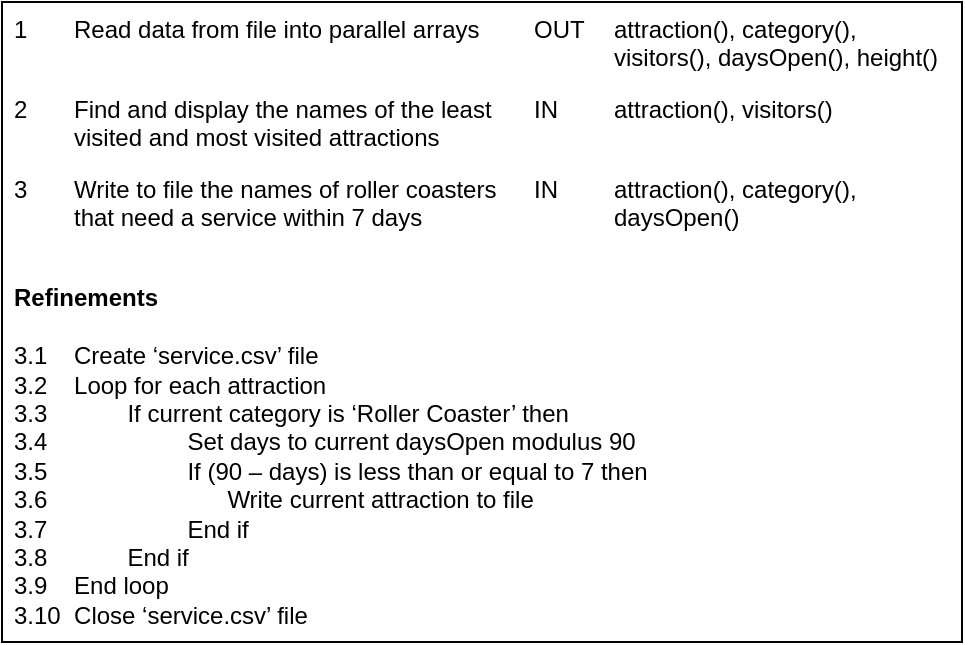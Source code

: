 <mxfile version="24.7.8" pages="4">
  <diagram id="Wb2tyo1ti-DSQy7-LSAl" name="pc">
    <mxGraphModel dx="882" dy="677" grid="1" gridSize="10" guides="1" tooltips="1" connect="1" arrows="1" fold="1" page="1" pageScale="1" pageWidth="1169" pageHeight="827" math="0" shadow="0">
      <root>
        <mxCell id="0" />
        <mxCell id="1" parent="0" />
        <mxCell id="xFM741aIUmRi7CFWQs0O-26" value="Read data from file into parallel arrays" style="rounded=0;whiteSpace=wrap;html=1;align=left;verticalAlign=top;spacing=2;spacingLeft=4;spacingRight=4;strokeColor=none;" parent="1" vertex="1">
          <mxGeometry x="430" y="200" width="230" height="40" as="geometry" />
        </mxCell>
        <mxCell id="xFM741aIUmRi7CFWQs0O-28" value="OUT" style="rounded=0;whiteSpace=wrap;html=1;align=left;verticalAlign=top;spacing=2;spacingLeft=4;spacingRight=4;strokeColor=none;" parent="1" vertex="1">
          <mxGeometry x="660" y="200" width="40" height="40" as="geometry" />
        </mxCell>
        <mxCell id="xFM741aIUmRi7CFWQs0O-30" value="attraction(), category(), visitors(), daysOpen(), height()" style="rounded=0;whiteSpace=wrap;html=1;align=left;verticalAlign=top;spacing=2;spacingLeft=4;spacingRight=4;strokeColor=none;" parent="1" vertex="1">
          <mxGeometry x="700" y="200" width="180" height="40" as="geometry" />
        </mxCell>
        <mxCell id="xFM741aIUmRi7CFWQs0O-31" value="Find and display the names of the least visited and most visited attractions&amp;nbsp;" style="rounded=0;whiteSpace=wrap;html=1;align=left;verticalAlign=top;spacing=2;spacingLeft=4;spacingRight=4;strokeColor=none;" parent="1" vertex="1">
          <mxGeometry x="430" y="240" width="230" height="40" as="geometry" />
        </mxCell>
        <mxCell id="xFM741aIUmRi7CFWQs0O-32" value="IN" style="rounded=0;whiteSpace=wrap;html=1;align=left;verticalAlign=top;spacing=2;spacingLeft=4;spacingRight=4;strokeColor=none;" parent="1" vertex="1">
          <mxGeometry x="660" y="240" width="40" height="40" as="geometry" />
        </mxCell>
        <mxCell id="xFM741aIUmRi7CFWQs0O-33" value="IN" style="rounded=0;whiteSpace=wrap;html=1;align=left;verticalAlign=top;spacing=2;spacingLeft=4;spacingRight=4;strokeColor=none;" parent="1" vertex="1">
          <mxGeometry x="660" y="280" width="40" height="40" as="geometry" />
        </mxCell>
        <mxCell id="xFM741aIUmRi7CFWQs0O-34" value="attraction(), visitors()" style="rounded=0;whiteSpace=wrap;html=1;align=left;verticalAlign=top;spacing=2;spacingLeft=4;spacingRight=4;strokeColor=none;" parent="1" vertex="1">
          <mxGeometry x="700" y="240" width="180" height="40" as="geometry" />
        </mxCell>
        <mxCell id="xFM741aIUmRi7CFWQs0O-35" value="attraction(), category(), daysOpen()" style="rounded=0;whiteSpace=wrap;html=1;align=left;verticalAlign=top;spacing=2;spacingLeft=4;spacingRight=4;strokeColor=none;" parent="1" vertex="1">
          <mxGeometry x="700" y="280" width="180" height="40" as="geometry" />
        </mxCell>
        <mxCell id="xFM741aIUmRi7CFWQs0O-36" value="Write to file the names of roller coasters that need a service within 7 days" style="rounded=0;whiteSpace=wrap;html=1;align=left;verticalAlign=top;spacing=2;spacingLeft=4;spacingRight=4;strokeColor=none;" parent="1" vertex="1">
          <mxGeometry x="430" y="280" width="230" height="40" as="geometry" />
        </mxCell>
        <mxCell id="xFM741aIUmRi7CFWQs0O-37" value="1" style="rounded=0;whiteSpace=wrap;html=1;align=left;verticalAlign=top;spacing=2;spacingLeft=4;spacingRight=4;strokeColor=none;" parent="1" vertex="1">
          <mxGeometry x="400" y="200" width="30" height="40" as="geometry" />
        </mxCell>
        <mxCell id="xFM741aIUmRi7CFWQs0O-38" value="2" style="rounded=0;whiteSpace=wrap;html=1;align=left;verticalAlign=top;spacing=2;spacingLeft=4;spacingRight=4;strokeColor=none;" parent="1" vertex="1">
          <mxGeometry x="400" y="240" width="30" height="40" as="geometry" />
        </mxCell>
        <mxCell id="xFM741aIUmRi7CFWQs0O-39" value="3" style="rounded=0;whiteSpace=wrap;html=1;align=left;verticalAlign=top;spacing=2;spacingLeft=4;spacingRight=4;strokeColor=none;" parent="1" vertex="1">
          <mxGeometry x="400" y="280" width="30" height="40" as="geometry" />
        </mxCell>
        <mxCell id="xFM741aIUmRi7CFWQs0O-40" value="&lt;b&gt;&lt;br&gt;Refinements&lt;/b&gt;&lt;br&gt;&lt;br&gt;3.1&amp;nbsp;&amp;nbsp;&amp;nbsp; Create ‘service.csv’ file&lt;br&gt;3.2&amp;nbsp;&amp;nbsp;&amp;nbsp; Loop for each attraction&lt;br&gt;3.3&amp;nbsp;&amp;nbsp;&amp;nbsp;&amp;nbsp;&amp;nbsp;&amp;nbsp;&amp;nbsp;&amp;nbsp;&amp;nbsp;&amp;nbsp;&amp;nbsp; If current category is ‘Roller Coaster’ then&lt;br&gt;3.4&amp;nbsp;&amp;nbsp;&amp;nbsp;&amp;nbsp;&amp;nbsp;&amp;nbsp;&amp;nbsp;&amp;nbsp;&amp;nbsp;&amp;nbsp;&amp;nbsp;&amp;nbsp;&amp;nbsp;&amp;nbsp;&amp;nbsp;&amp;nbsp;&amp;nbsp;&amp;nbsp;&amp;nbsp;&amp;nbsp; Set days to current daysOpen modulus 90&lt;br&gt;3.5&amp;nbsp;&amp;nbsp;&amp;nbsp;&amp;nbsp;&amp;nbsp;&amp;nbsp;&amp;nbsp;&amp;nbsp;&amp;nbsp;&amp;nbsp;&amp;nbsp;&amp;nbsp;&amp;nbsp;&amp;nbsp;&amp;nbsp;&amp;nbsp;&amp;nbsp;&amp;nbsp;&amp;nbsp;&amp;nbsp; If (90 – days) is less than or equal to 7 then&lt;br&gt;3.6&amp;nbsp;&amp;nbsp;&amp;nbsp;&amp;nbsp;&amp;nbsp;&amp;nbsp;&amp;nbsp;&amp;nbsp;&amp;nbsp;&amp;nbsp;&amp;nbsp;&amp;nbsp;&amp;nbsp;&amp;nbsp;&amp;nbsp;&amp;nbsp;&amp;nbsp;&amp;nbsp;&amp;nbsp;&amp;nbsp;&amp;nbsp;&amp;nbsp;&amp;nbsp;&amp;nbsp;&amp;nbsp;&amp;nbsp; Write&amp;nbsp;current attraction to file&lt;br&gt;3.7&amp;nbsp;&amp;nbsp;&amp;nbsp;&amp;nbsp;&amp;nbsp;&amp;nbsp;&amp;nbsp;&amp;nbsp;&amp;nbsp;&amp;nbsp;&amp;nbsp;&amp;nbsp;&amp;nbsp;&amp;nbsp;&amp;nbsp;&amp;nbsp;&amp;nbsp;&amp;nbsp;&amp;nbsp;&amp;nbsp; End if&lt;br&gt;3.8&amp;nbsp;&amp;nbsp;&amp;nbsp;&amp;nbsp;&amp;nbsp;&amp;nbsp;&amp;nbsp;&amp;nbsp;&amp;nbsp;&amp;nbsp;&amp;nbsp; End if&lt;br&gt;3.9&amp;nbsp;&amp;nbsp;&amp;nbsp; End loop&lt;br&gt;3.10&amp;nbsp; Close ‘service.csv’ file" style="rounded=0;verticalAlign=top;align=left;spacingLeft=4;spacingRight=4;horizontal=1;fontStyle=0;html=1;strokeColor=none;" parent="1" vertex="1">
          <mxGeometry x="400" y="320" width="480" height="190" as="geometry" />
        </mxCell>
        <mxCell id="HJJkClxjVFEAcqCunxAE-2" value="" style="rounded=0;whiteSpace=wrap;html=1;fillColor=none;" parent="1" vertex="1">
          <mxGeometry x="400" y="200" width="480" height="320" as="geometry" />
        </mxCell>
      </root>
    </mxGraphModel>
  </diagram>
  <diagram id="rixkyah6m9kLtBdBK0iV" name="tt">
    <mxGraphModel dx="882" dy="677" grid="1" gridSize="10" guides="1" tooltips="1" connect="1" arrows="1" fold="1" page="1" pageScale="1" pageWidth="1169" pageHeight="827" math="0" shadow="0">
      <root>
        <mxCell id="0" />
        <mxCell id="1" parent="0" />
        <mxCell id="edKIq7crGZylfQP5pC1n-1" value="" style="rounded=0;whiteSpace=wrap;html=1;align=left;verticalAlign=middle;spacing=2;spacingLeft=4;spacingRight=4;strokeColor=default;" parent="1" vertex="1">
          <mxGeometry x="510" y="200" width="150" height="40" as="geometry" />
        </mxCell>
        <mxCell id="edKIq7crGZylfQP5pC1n-2" value="" style="rounded=0;whiteSpace=wrap;html=1;align=left;verticalAlign=middle;spacing=2;spacingLeft=4;spacingRight=4;strokeColor=default;" parent="1" vertex="1">
          <mxGeometry x="660" y="200" width="60" height="40" as="geometry" />
        </mxCell>
        <mxCell id="edKIq7crGZylfQP5pC1n-3" value="" style="rounded=0;whiteSpace=wrap;html=1;align=left;verticalAlign=middle;spacing=2;spacingLeft=4;spacingRight=4;strokeColor=default;" parent="1" vertex="1">
          <mxGeometry x="720" y="200" width="170" height="40" as="geometry" />
        </mxCell>
        <mxCell id="edKIq7crGZylfQP5pC1n-4" value="" style="rounded=0;whiteSpace=wrap;html=1;align=left;verticalAlign=middle;spacing=2;spacingLeft=4;spacingRight=4;strokeColor=default;" parent="1" vertex="1">
          <mxGeometry x="510" y="240" width="150" height="40" as="geometry" />
        </mxCell>
        <mxCell id="edKIq7crGZylfQP5pC1n-5" value="" style="rounded=0;whiteSpace=wrap;html=1;align=left;verticalAlign=middle;spacing=2;spacingLeft=4;spacingRight=4;strokeColor=default;" parent="1" vertex="1">
          <mxGeometry x="660" y="240" width="60" height="40" as="geometry" />
        </mxCell>
        <mxCell id="edKIq7crGZylfQP5pC1n-6" value="" style="rounded=0;whiteSpace=wrap;html=1;align=left;verticalAlign=middle;spacing=2;spacingLeft=4;spacingRight=4;strokeColor=default;" parent="1" vertex="1">
          <mxGeometry x="660" y="280" width="60" height="40" as="geometry" />
        </mxCell>
        <mxCell id="edKIq7crGZylfQP5pC1n-7" value="" style="rounded=0;whiteSpace=wrap;html=1;align=left;verticalAlign=middle;spacing=2;spacingLeft=4;spacingRight=4;strokeColor=default;" parent="1" vertex="1">
          <mxGeometry x="720" y="240" width="170" height="40" as="geometry" />
        </mxCell>
        <mxCell id="edKIq7crGZylfQP5pC1n-8" value="" style="rounded=0;whiteSpace=wrap;html=1;align=left;verticalAlign=middle;spacing=2;spacingLeft=4;spacingRight=4;strokeColor=default;" parent="1" vertex="1">
          <mxGeometry x="720" y="280" width="170" height="40" as="geometry" />
        </mxCell>
        <mxCell id="edKIq7crGZylfQP5pC1n-9" value="" style="rounded=0;whiteSpace=wrap;html=1;align=left;verticalAlign=middle;spacing=2;spacingLeft=4;spacingRight=4;strokeColor=default;" parent="1" vertex="1">
          <mxGeometry x="510" y="280" width="150" height="40" as="geometry" />
        </mxCell>
        <mxCell id="edKIq7crGZylfQP5pC1n-10" value="1st iteration" style="rounded=0;whiteSpace=wrap;html=1;align=left;verticalAlign=middle;spacing=2;spacingLeft=4;spacingRight=4;strokeColor=default;fillColor=#D4D4D4;" parent="1" vertex="1">
          <mxGeometry x="430" y="200" width="80" height="40" as="geometry" />
        </mxCell>
        <mxCell id="edKIq7crGZylfQP5pC1n-15" value="&lt;div&gt;If current category is&lt;/div&gt;&lt;div&gt;&lt;span style=&quot;background-color: initial;&quot;&gt;‘Roller Coaster’&amp;nbsp;&amp;nbsp;&lt;/span&gt;&lt;/div&gt;" style="rounded=0;whiteSpace=wrap;html=1;align=left;verticalAlign=middle;spacing=2;spacingLeft=4;spacingRight=4;strokeColor=default;fillColor=#d4d4d4;" parent="1" vertex="1">
          <mxGeometry x="510" y="160" width="150" height="40" as="geometry" />
        </mxCell>
        <mxCell id="edKIq7crGZylfQP5pC1n-16" value="days" style="rounded=0;whiteSpace=wrap;html=1;align=left;verticalAlign=middle;spacing=2;spacingLeft=4;spacingRight=4;strokeColor=default;fillColor=#d4d4d4;" parent="1" vertex="1">
          <mxGeometry x="660" y="160" width="60" height="40" as="geometry" />
        </mxCell>
        <mxCell id="edKIq7crGZylfQP5pC1n-17" value="&lt;div&gt;If (90 – days) is less than or&lt;/div&gt;&lt;div&gt;&lt;span style=&quot;background-color: initial;&quot;&gt;equal to 7&lt;/span&gt;&lt;/div&gt;" style="rounded=0;whiteSpace=wrap;html=1;align=left;verticalAlign=middle;spacing=2;spacingLeft=4;spacingRight=4;strokeColor=default;fillColor=#d4d4d4;" parent="1" vertex="1">
          <mxGeometry x="720" y="160" width="170" height="40" as="geometry" />
        </mxCell>
        <mxCell id="edKIq7crGZylfQP5pC1n-19" value="2nd iteration" style="rounded=0;whiteSpace=wrap;html=1;align=left;verticalAlign=middle;spacing=2;spacingLeft=4;spacingRight=4;strokeColor=default;fillColor=#D4D4D4;" parent="1" vertex="1">
          <mxGeometry x="430" y="240" width="80" height="40" as="geometry" />
        </mxCell>
        <mxCell id="edKIq7crGZylfQP5pC1n-20" value="3rd iteration" style="rounded=0;whiteSpace=wrap;html=1;align=left;verticalAlign=middle;spacing=2;spacingLeft=4;spacingRight=4;strokeColor=default;fillColor=#D4D4D4;" parent="1" vertex="1">
          <mxGeometry x="430" y="280" width="80" height="40" as="geometry" />
        </mxCell>
      </root>
    </mxGraphModel>
  </diagram>
  <diagram id="VjIK9JYqOsCn8P8hzo6P" name="data">
    <mxGraphModel dx="882" dy="677" grid="1" gridSize="10" guides="1" tooltips="1" connect="1" arrows="1" fold="1" page="1" pageScale="1" pageWidth="1169" pageHeight="827" math="0" shadow="0">
      <root>
        <mxCell id="0" />
        <mxCell id="1" parent="0" />
        <mxCell id="-rkg1obHWKEd9jUhDGJY-1" value="Aftershock,Roller Coaster,510324,695,1.2m &#xa;Aqua Loop,Water,157288,542,0.9m&#xa;Asteroid Belt,Roller Coaster,551218,623,1.4m&#xa;Attack of the Smartphones,Simulation,548630,663,1.0m&#xa;Beaver Falls,Water,95970,695,1.2m&#xa;Bug Blaster,Simulation,293033,542,0.9m&#xa;Bumblebee Flyer,Kids,104010,715,0.9m&#xa;Candyfloss Carousel,Kids,95970,663,0.9m&#xa;..." style="rounded=0;verticalAlign=top;align=left;spacingLeft=4;spacingRight=4;strokeColor=none;whiteSpace=wrap;" parent="1" vertex="1">
          <mxGeometry x="320" y="280" width="310" height="140" as="geometry" />
        </mxCell>
      </root>
    </mxGraphModel>
  </diagram>
  <diagram id="L0uYPGNuT_bQ_fbG3nav" name="test">
    <mxGraphModel dx="882" dy="677" grid="1" gridSize="10" guides="1" tooltips="1" connect="1" arrows="1" fold="1" page="1" pageScale="1" pageWidth="1169" pageHeight="827" math="0" shadow="0">
      <root>
        <mxCell id="0" />
        <mxCell id="1" parent="0" />
        <mxCell id="cpdJd47du0oTkgEmzcML-1" value="Aftershock,Roller Coaster,510324,695,1.2m&#xa;Aqua Loop,Water,57288,542,0.9m&#xa;Asteroid Belt,Roller Coaster,551218,623,1.4m" style="rounded=0;align=left;verticalAlign=top;whiteSpace=wrap;spacingLeft=4;spacingRight=4;strokeColor=none;" parent="1" vertex="1">
          <mxGeometry x="400" y="280" width="260" height="60" as="geometry" />
        </mxCell>
      </root>
    </mxGraphModel>
  </diagram>
</mxfile>
